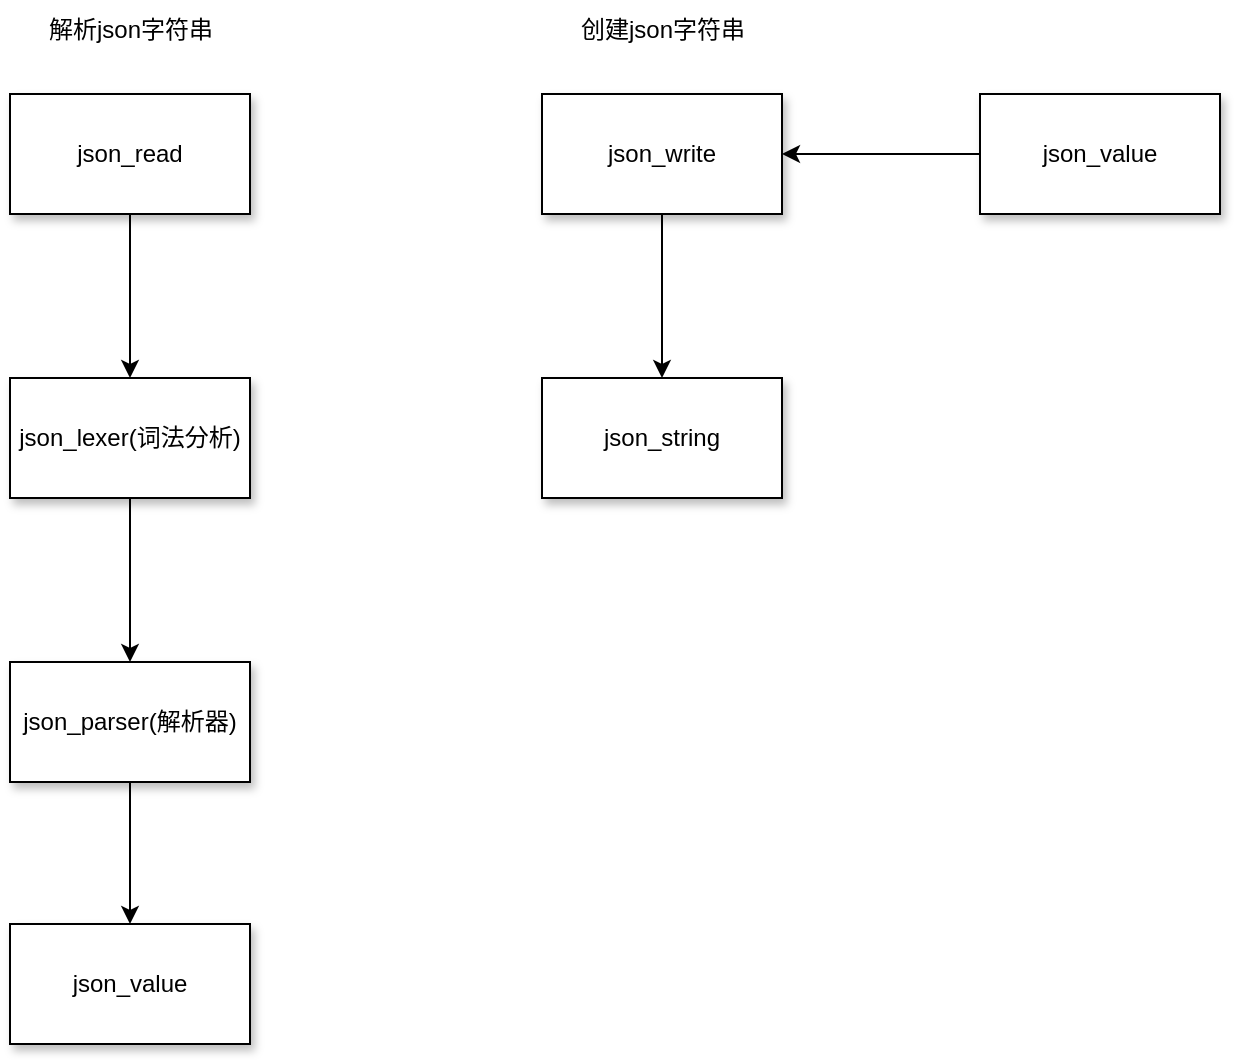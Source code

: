 <mxfile version="21.3.0" type="device">
  <diagram name="第 1 页" id="oL2RJ0jgM8DfPZ23bBHw">
    <mxGraphModel dx="1834" dy="763" grid="0" gridSize="10" guides="1" tooltips="1" connect="1" arrows="1" fold="1" page="0" pageScale="1" pageWidth="827" pageHeight="1169" math="0" shadow="0">
      <root>
        <mxCell id="0" />
        <mxCell id="1" parent="0" />
        <mxCell id="GizYrpFRZmUurfqNu_lv-7" style="edgeStyle=orthogonalEdgeStyle;rounded=0;orthogonalLoop=1;jettySize=auto;html=1;exitX=0.5;exitY=1;exitDx=0;exitDy=0;entryX=0.5;entryY=0;entryDx=0;entryDy=0;" edge="1" parent="1" source="GizYrpFRZmUurfqNu_lv-1" target="GizYrpFRZmUurfqNu_lv-3">
          <mxGeometry relative="1" as="geometry" />
        </mxCell>
        <mxCell id="GizYrpFRZmUurfqNu_lv-1" value="json_read" style="rounded=0;whiteSpace=wrap;html=1;shadow=1;" vertex="1" parent="1">
          <mxGeometry x="-33" y="85" width="120" height="60" as="geometry" />
        </mxCell>
        <mxCell id="GizYrpFRZmUurfqNu_lv-17" style="edgeStyle=orthogonalEdgeStyle;rounded=0;orthogonalLoop=1;jettySize=auto;html=1;exitX=0.5;exitY=1;exitDx=0;exitDy=0;" edge="1" parent="1" source="GizYrpFRZmUurfqNu_lv-2" target="GizYrpFRZmUurfqNu_lv-16">
          <mxGeometry relative="1" as="geometry" />
        </mxCell>
        <mxCell id="GizYrpFRZmUurfqNu_lv-2" value="json_write" style="rounded=0;whiteSpace=wrap;html=1;shadow=1;" vertex="1" parent="1">
          <mxGeometry x="233" y="85" width="120" height="60" as="geometry" />
        </mxCell>
        <mxCell id="GizYrpFRZmUurfqNu_lv-8" style="edgeStyle=orthogonalEdgeStyle;rounded=0;orthogonalLoop=1;jettySize=auto;html=1;exitX=0.5;exitY=1;exitDx=0;exitDy=0;" edge="1" parent="1" source="GizYrpFRZmUurfqNu_lv-3" target="GizYrpFRZmUurfqNu_lv-4">
          <mxGeometry relative="1" as="geometry" />
        </mxCell>
        <mxCell id="GizYrpFRZmUurfqNu_lv-3" value="json_lexer(词法分析)" style="rounded=0;whiteSpace=wrap;html=1;shadow=1;" vertex="1" parent="1">
          <mxGeometry x="-33" y="227" width="120" height="60" as="geometry" />
        </mxCell>
        <mxCell id="GizYrpFRZmUurfqNu_lv-13" style="edgeStyle=orthogonalEdgeStyle;rounded=0;orthogonalLoop=1;jettySize=auto;html=1;exitX=0.5;exitY=1;exitDx=0;exitDy=0;entryX=0.5;entryY=0;entryDx=0;entryDy=0;" edge="1" parent="1" source="GizYrpFRZmUurfqNu_lv-4" target="GizYrpFRZmUurfqNu_lv-6">
          <mxGeometry relative="1" as="geometry" />
        </mxCell>
        <mxCell id="GizYrpFRZmUurfqNu_lv-4" value="json_parser(解析器)" style="rounded=0;whiteSpace=wrap;html=1;shadow=1;" vertex="1" parent="1">
          <mxGeometry x="-33" y="369" width="120" height="60" as="geometry" />
        </mxCell>
        <mxCell id="GizYrpFRZmUurfqNu_lv-6" value="json_value" style="rounded=0;whiteSpace=wrap;html=1;shadow=1;" vertex="1" parent="1">
          <mxGeometry x="-33" y="500" width="120" height="60" as="geometry" />
        </mxCell>
        <mxCell id="GizYrpFRZmUurfqNu_lv-9" value="解析json字符串" style="text;html=1;strokeColor=none;fillColor=none;align=center;verticalAlign=middle;whiteSpace=wrap;rounded=0;" vertex="1" parent="1">
          <mxGeometry x="-25.5" y="38" width="105" height="30" as="geometry" />
        </mxCell>
        <mxCell id="GizYrpFRZmUurfqNu_lv-10" value="创建json字符串" style="text;html=1;strokeColor=none;fillColor=none;align=center;verticalAlign=middle;whiteSpace=wrap;rounded=0;" vertex="1" parent="1">
          <mxGeometry x="240.5" y="38" width="105" height="30" as="geometry" />
        </mxCell>
        <mxCell id="GizYrpFRZmUurfqNu_lv-15" style="edgeStyle=orthogonalEdgeStyle;rounded=0;orthogonalLoop=1;jettySize=auto;html=1;exitX=0;exitY=0.5;exitDx=0;exitDy=0;entryX=1;entryY=0.5;entryDx=0;entryDy=0;" edge="1" parent="1" source="GizYrpFRZmUurfqNu_lv-14" target="GizYrpFRZmUurfqNu_lv-2">
          <mxGeometry relative="1" as="geometry" />
        </mxCell>
        <mxCell id="GizYrpFRZmUurfqNu_lv-14" value="json_value" style="rounded=0;whiteSpace=wrap;html=1;shadow=1;" vertex="1" parent="1">
          <mxGeometry x="452" y="85" width="120" height="60" as="geometry" />
        </mxCell>
        <mxCell id="GizYrpFRZmUurfqNu_lv-16" value="json_string" style="rounded=0;whiteSpace=wrap;html=1;shadow=1;" vertex="1" parent="1">
          <mxGeometry x="233" y="227" width="120" height="60" as="geometry" />
        </mxCell>
      </root>
    </mxGraphModel>
  </diagram>
</mxfile>
